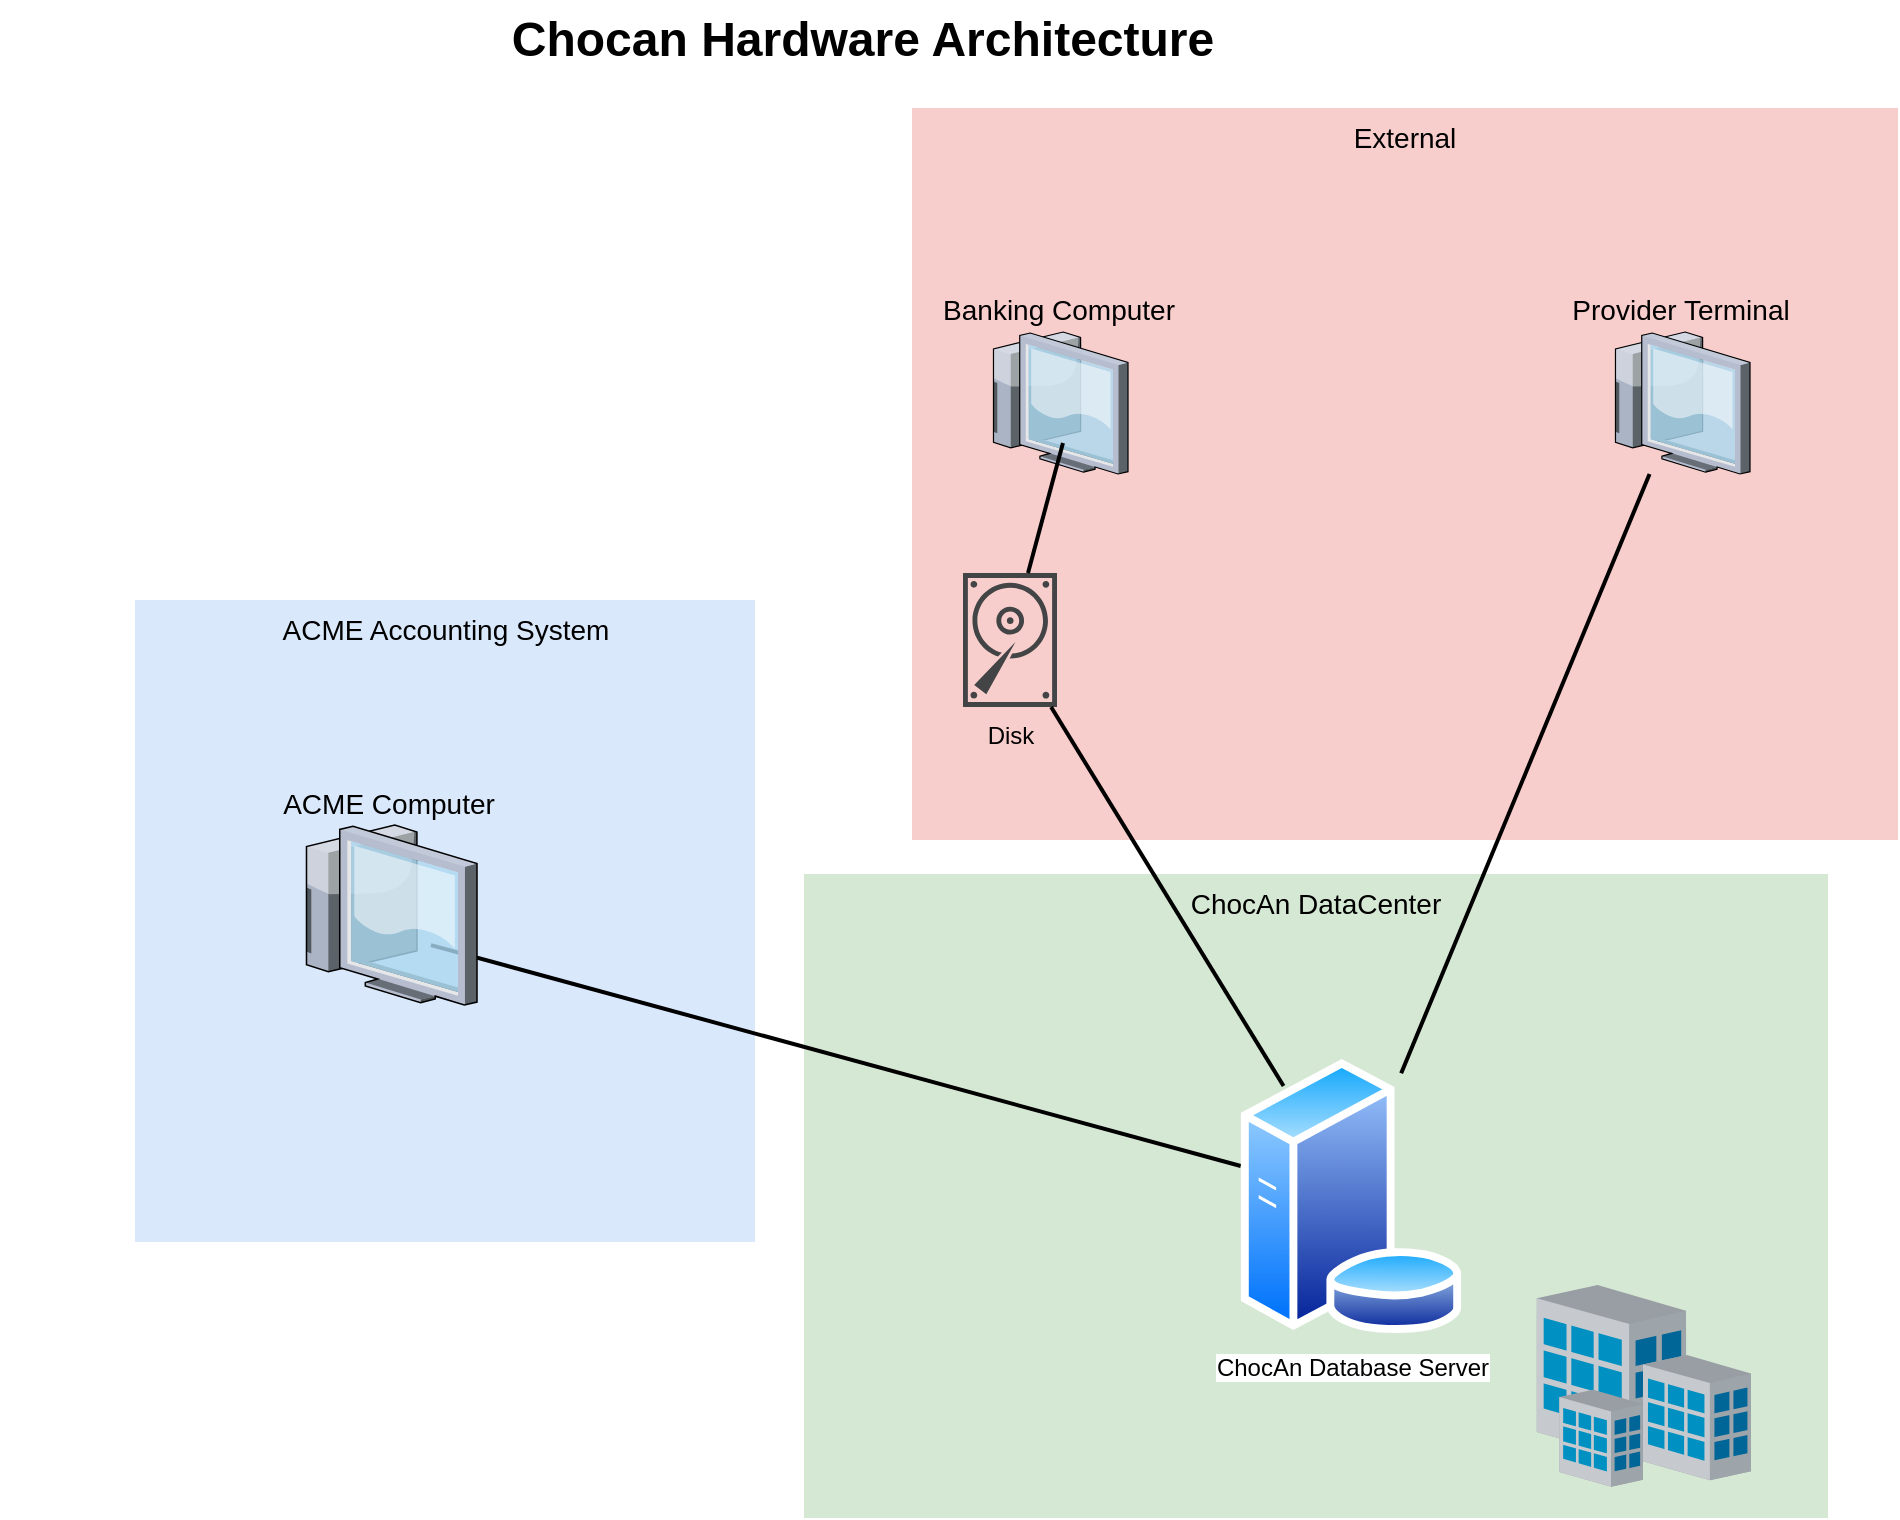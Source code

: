 <mxfile version="11.0.8" type="google"><diagram name="Page-1" id="e3a06f82-3646-2815-327d-82caf3d4e204"><mxGraphModel dx="3195" dy="1253" grid="1" gridSize="10" guides="1" tooltips="1" connect="1" arrows="1" fold="1" page="1" pageScale="1.5" pageWidth="1169" pageHeight="826" background="none" math="0" shadow="0"><root><mxCell id="0" style=";html=1;"/><mxCell id="1" style=";html=1;" parent="0"/><mxCell id="6a7d8f32e03d9370-61" value="External" style="whiteSpace=wrap;html=1;fillColor=#f8cecc;fontSize=14;strokeColor=none;verticalAlign=top;" parent="1" vertex="1"><mxGeometry x="955" y="84" width="493" height="366" as="geometry"/></mxCell><mxCell id="6a7d8f32e03d9370-60" value="ChocAn DataCenter" style="whiteSpace=wrap;html=1;fillColor=#d5e8d4;fontSize=14;strokeColor=none;verticalAlign=top;" parent="1" vertex="1"><mxGeometry x="901" y="467" width="512" height="322" as="geometry"/></mxCell><mxCell id="6a7d8f32e03d9370-58" value="ACME Accounting System" style="whiteSpace=wrap;html=1;fillColor=#dae8fc;fontSize=14;strokeColor=none;verticalAlign=top;" parent="1" vertex="1"><mxGeometry x="566.5" y="330" width="310" height="321" as="geometry"/></mxCell><mxCell id="6a7d8f32e03d9370-36" style="edgeStyle=none;rounded=0;html=1;startSize=10;endSize=10;jettySize=auto;orthogonalLoop=1;fontSize=14;endArrow=none;endFill=0;strokeWidth=2;exitX=0.744;exitY=0.667;exitDx=0;exitDy=0;exitPerimeter=0;" parent="1" source="qkPPUtOf-TkqnbClAXMU-9" target="qkPPUtOf-TkqnbClAXMU-6" edge="1"><mxGeometry relative="1" as="geometry"><mxPoint x="321.276" y="604.5" as="sourcePoint"/><mxPoint x="568.5" y="407.5" as="targetPoint"/></mxGeometry></mxCell><mxCell id="6a7d8f32e03d9370-53" style="edgeStyle=none;rounded=0;html=1;startSize=10;endSize=10;jettySize=auto;orthogonalLoop=1;fontSize=14;endArrow=none;endFill=0;strokeWidth=2;exitX=0.75;exitY=0;exitDx=0;exitDy=0;" parent="1" source="qkPPUtOf-TkqnbClAXMU-6" target="6a7d8f32e03d9370-29" edge="1"><mxGeometry relative="1" as="geometry"><mxPoint x="1130.076" y="343.5" as="sourcePoint"/></mxGeometry></mxCell><mxCell id="6a7d8f32e03d9370-27" value="Banking Computer" style="verticalLabelPosition=top;aspect=fixed;html=1;verticalAlign=bottom;strokeColor=none;shape=mxgraph.citrix.thin_client;fillColor=#66B2FF;gradientColor=#0066CC;fontSize=14;labelPosition=center;align=center;" parent="1" vertex="1"><mxGeometry x="992" y="196.0" width="71" height="71" as="geometry"/></mxCell><mxCell id="6a7d8f32e03d9370-29" value="Provider Terminal" style="verticalLabelPosition=top;aspect=fixed;html=1;verticalAlign=bottom;strokeColor=none;shape=mxgraph.citrix.thin_client;fillColor=#66B2FF;gradientColor=#0066CC;fontSize=14;labelPosition=center;align=center;" parent="1" vertex="1"><mxGeometry x="1303" y="196" width="71" height="71" as="geometry"/></mxCell><mxCell id="6a7d8f32e03d9370-31" value="" style="verticalLabelPosition=bottom;aspect=fixed;html=1;verticalAlign=top;strokeColor=none;shape=mxgraph.citrix.site;fillColor=#66B2FF;gradientColor=#0066CC;fontSize=14;" parent="1" vertex="1"><mxGeometry x="1267.5" y="672.5" width="107" height="101" as="geometry"/></mxCell><mxCell id="6a7d8f32e03d9370-62" value="Chocan Hardware Architecture" style="text;strokeColor=none;fillColor=none;html=1;fontSize=24;fontStyle=1;verticalAlign=middle;align=center;" parent="1" vertex="1"><mxGeometry x="499" y="30" width="861" height="40" as="geometry"/></mxCell><mxCell id="qkPPUtOf-TkqnbClAXMU-4" value="Disk" style="pointerEvents=1;shadow=0;dashed=0;html=1;strokeColor=none;fillColor=#434445;aspect=fixed;labelPosition=center;verticalLabelPosition=bottom;verticalAlign=top;align=center;outlineConnect=0;shape=mxgraph.vvd.disk;" vertex="1" parent="1"><mxGeometry x="980.5" y="316.5" width="47" height="67" as="geometry"/></mxCell><mxCell id="qkPPUtOf-TkqnbClAXMU-6" value="ChocAn Database Server" style="aspect=fixed;perimeter=ellipsePerimeter;html=1;align=center;shadow=0;dashed=0;spacingTop=3;image;image=img/lib/active_directory/database_server.svg;" vertex="1" parent="1"><mxGeometry x="1118" y="559.5" width="113" height="137" as="geometry"/></mxCell><mxCell id="qkPPUtOf-TkqnbClAXMU-7" style="edgeStyle=none;rounded=0;html=1;startSize=10;endSize=10;jettySize=auto;orthogonalLoop=1;fontSize=14;endArrow=none;endFill=0;strokeWidth=2;entryX=0.542;entryY=0.782;entryDx=0;entryDy=0;entryPerimeter=0;" edge="1" parent="1" source="qkPPUtOf-TkqnbClAXMU-4" target="6a7d8f32e03d9370-27"><mxGeometry relative="1" as="geometry"><mxPoint x="999" y="759.758" as="sourcePoint"/><mxPoint x="813.357" y="428.5" as="targetPoint"/></mxGeometry></mxCell><mxCell id="qkPPUtOf-TkqnbClAXMU-8" style="edgeStyle=none;rounded=0;html=1;startSize=10;endSize=10;jettySize=auto;orthogonalLoop=1;fontSize=14;endArrow=none;endFill=0;strokeWidth=2;" edge="1" parent="1" source="qkPPUtOf-TkqnbClAXMU-4" target="qkPPUtOf-TkqnbClAXMU-6"><mxGeometry relative="1" as="geometry"><mxPoint x="705" y="472.91" as="sourcePoint"/><mxPoint x="844" y="411.416" as="targetPoint"/></mxGeometry></mxCell><mxCell id="qkPPUtOf-TkqnbClAXMU-9" value="ACME Computer" style="verticalLabelPosition=top;aspect=fixed;html=1;verticalAlign=bottom;strokeColor=none;shape=mxgraph.citrix.thin_client;fillColor=#66B2FF;gradientColor=#0066CC;fontSize=14;labelPosition=center;align=center;" vertex="1" parent="1"><mxGeometry x="647.5" y="442.5" width="90" height="90" as="geometry"/></mxCell></root></mxGraphModel></diagram></mxfile>